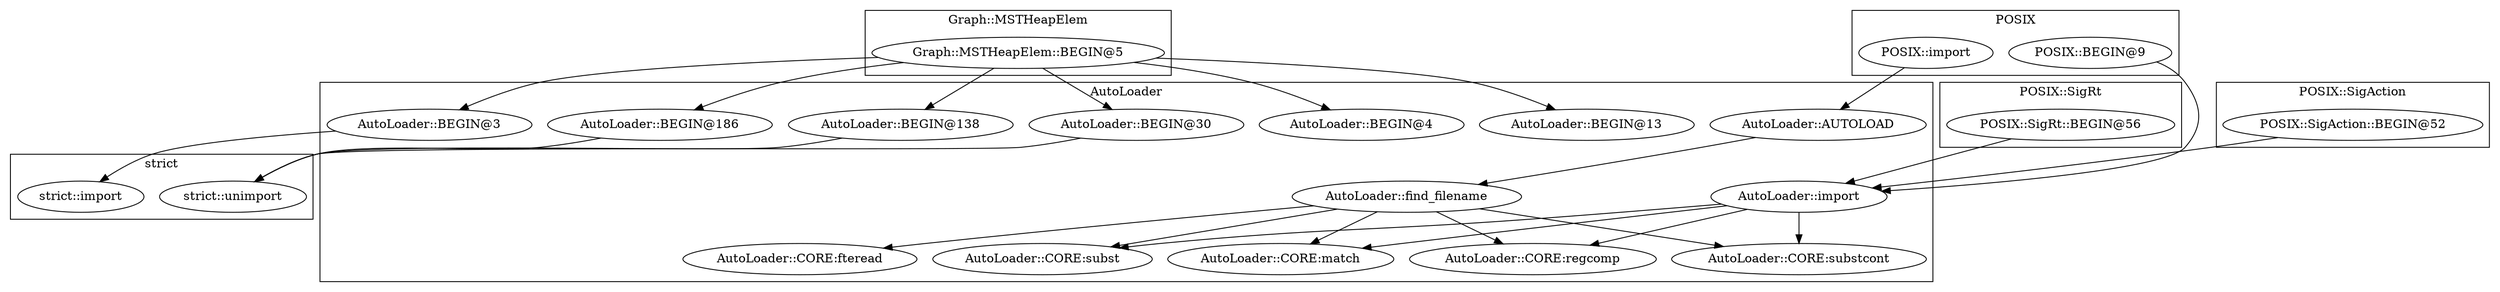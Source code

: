 digraph {
graph [overlap=false]
subgraph cluster_POSIX_SigRt {
	label="POSIX::SigRt";
	"POSIX::SigRt::BEGIN@56";
}
subgraph cluster_POSIX_SigAction {
	label="POSIX::SigAction";
	"POSIX::SigAction::BEGIN@52";
}
subgraph cluster_POSIX {
	label="POSIX";
	"POSIX::import";
	"POSIX::BEGIN@9";
}
subgraph cluster_AutoLoader {
	label="AutoLoader";
	"AutoLoader::BEGIN@138";
	"AutoLoader::find_filename";
	"AutoLoader::CORE:substcont";
	"AutoLoader::CORE:subst";
	"AutoLoader::BEGIN@186";
	"AutoLoader::AUTOLOAD";
	"AutoLoader::CORE:match";
	"AutoLoader::CORE:fteread";
	"AutoLoader::BEGIN@4";
	"AutoLoader::BEGIN@30";
	"AutoLoader::import";
	"AutoLoader::CORE:regcomp";
	"AutoLoader::BEGIN@3";
	"AutoLoader::BEGIN@13";
}
subgraph cluster_Graph_MSTHeapElem {
	label="Graph::MSTHeapElem";
	"Graph::MSTHeapElem::BEGIN@5";
}
subgraph cluster_strict {
	label="strict";
	"strict::unimport";
	"strict::import";
}
"AutoLoader::AUTOLOAD" -> "AutoLoader::find_filename";
"Graph::MSTHeapElem::BEGIN@5" -> "AutoLoader::BEGIN@186";
"Graph::MSTHeapElem::BEGIN@5" -> "AutoLoader::BEGIN@30";
"POSIX::import" -> "AutoLoader::AUTOLOAD";
"AutoLoader::BEGIN@3" -> "strict::import";
"AutoLoader::find_filename" -> "AutoLoader::CORE:substcont";
"AutoLoader::import" -> "AutoLoader::CORE:substcont";
"Graph::MSTHeapElem::BEGIN@5" -> "AutoLoader::BEGIN@3";
"AutoLoader::find_filename" -> "AutoLoader::CORE:subst";
"AutoLoader::import" -> "AutoLoader::CORE:subst";
"AutoLoader::BEGIN@138" -> "strict::unimport";
"AutoLoader::BEGIN@186" -> "strict::unimport";
"AutoLoader::BEGIN@30" -> "strict::unimport";
"POSIX::SigRt::BEGIN@56" -> "AutoLoader::import";
"POSIX::SigAction::BEGIN@52" -> "AutoLoader::import";
"POSIX::BEGIN@9" -> "AutoLoader::import";
"AutoLoader::find_filename" -> "AutoLoader::CORE:match";
"AutoLoader::import" -> "AutoLoader::CORE:match";
"Graph::MSTHeapElem::BEGIN@5" -> "AutoLoader::BEGIN@138";
"AutoLoader::find_filename" -> "AutoLoader::CORE:regcomp";
"AutoLoader::import" -> "AutoLoader::CORE:regcomp";
"Graph::MSTHeapElem::BEGIN@5" -> "AutoLoader::BEGIN@13";
"Graph::MSTHeapElem::BEGIN@5" -> "AutoLoader::BEGIN@4";
"AutoLoader::find_filename" -> "AutoLoader::CORE:fteread";
}
